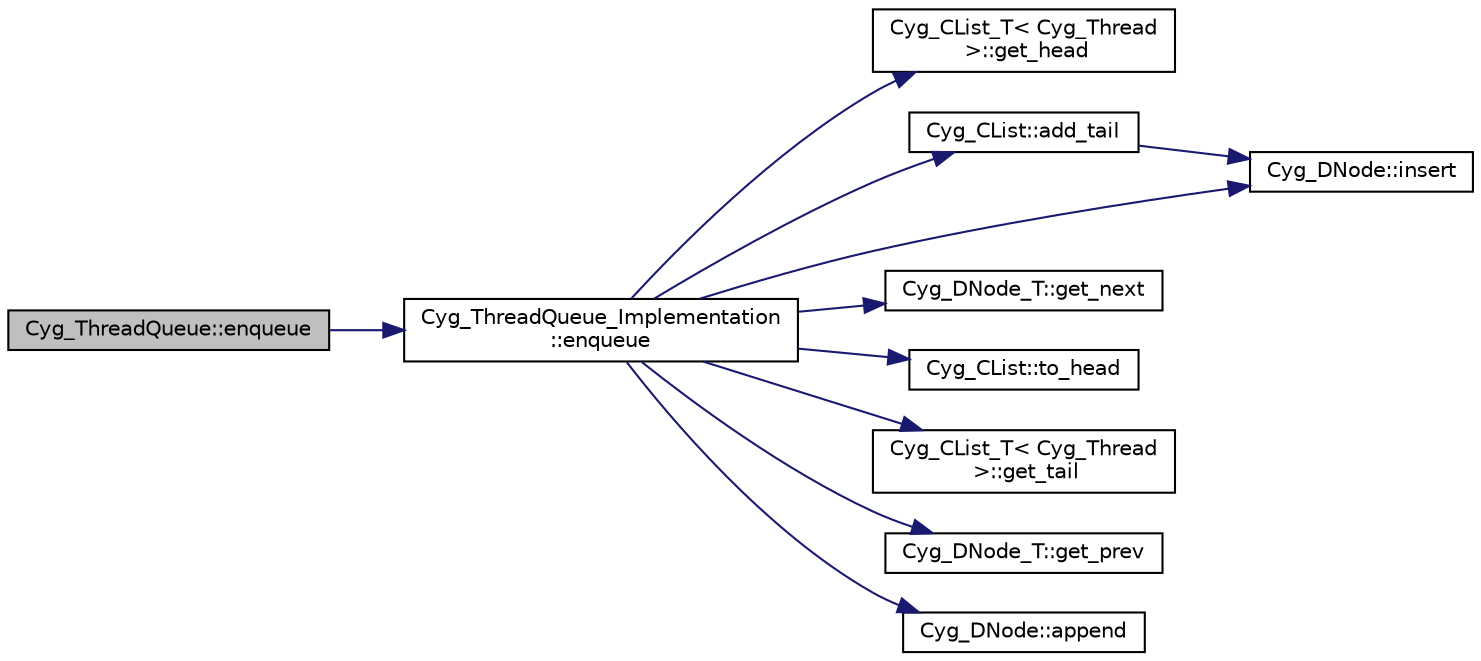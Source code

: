 digraph "Cyg_ThreadQueue::enqueue"
{
  edge [fontname="Helvetica",fontsize="10",labelfontname="Helvetica",labelfontsize="10"];
  node [fontname="Helvetica",fontsize="10",shape=record];
  rankdir="LR";
  Node1 [label="Cyg_ThreadQueue::enqueue",height=0.2,width=0.4,color="black", fillcolor="grey75", style="filled" fontcolor="black"];
  Node1 -> Node2 [color="midnightblue",fontsize="10",style="solid",fontname="Helvetica"];
  Node2 [label="Cyg_ThreadQueue_Implementation\l::enqueue",height=0.2,width=0.4,color="black", fillcolor="white", style="filled",URL="$class_cyg___thread_queue___implementation.html#a8ddfaba28e55464dfb8e34159e1298b9"];
  Node2 -> Node3 [color="midnightblue",fontsize="10",style="solid",fontname="Helvetica"];
  Node3 [label="Cyg_CList_T\< Cyg_Thread\l \>::get_head",height=0.2,width=0.4,color="black", fillcolor="white", style="filled",URL="$class_cyg___c_list___t.html#a8a550e09751307bcc988ffa2f0a03c36"];
  Node2 -> Node4 [color="midnightblue",fontsize="10",style="solid",fontname="Helvetica"];
  Node4 [label="Cyg_CList::add_tail",height=0.2,width=0.4,color="black", fillcolor="white", style="filled",URL="$class_cyg___c_list.html#a5b78ee573df448e713d5547f35853c8b"];
  Node4 -> Node5 [color="midnightblue",fontsize="10",style="solid",fontname="Helvetica"];
  Node5 [label="Cyg_DNode::insert",height=0.2,width=0.4,color="black", fillcolor="white", style="filled",URL="$class_cyg___d_node.html#af06f745246ea0f74a57135e192b19108"];
  Node2 -> Node6 [color="midnightblue",fontsize="10",style="solid",fontname="Helvetica"];
  Node6 [label="Cyg_DNode_T::get_next",height=0.2,width=0.4,color="black", fillcolor="white", style="filled",URL="$class_cyg___d_node___t.html#a32e05c3124e76f4cc399e71dc6e3f9f9"];
  Node2 -> Node5 [color="midnightblue",fontsize="10",style="solid",fontname="Helvetica"];
  Node2 -> Node7 [color="midnightblue",fontsize="10",style="solid",fontname="Helvetica"];
  Node7 [label="Cyg_CList::to_head",height=0.2,width=0.4,color="black", fillcolor="white", style="filled",URL="$class_cyg___c_list.html#a49955e2ef36e73238c4dc2098c581ee0"];
  Node2 -> Node8 [color="midnightblue",fontsize="10",style="solid",fontname="Helvetica"];
  Node8 [label="Cyg_CList_T\< Cyg_Thread\l \>::get_tail",height=0.2,width=0.4,color="black", fillcolor="white", style="filled",URL="$class_cyg___c_list___t.html#ae079cd7a966bd4d77c3f20bc92948468"];
  Node2 -> Node9 [color="midnightblue",fontsize="10",style="solid",fontname="Helvetica"];
  Node9 [label="Cyg_DNode_T::get_prev",height=0.2,width=0.4,color="black", fillcolor="white", style="filled",URL="$class_cyg___d_node___t.html#afda5008db2c97caf6d1a9f7169c08474"];
  Node2 -> Node10 [color="midnightblue",fontsize="10",style="solid",fontname="Helvetica"];
  Node10 [label="Cyg_DNode::append",height=0.2,width=0.4,color="black", fillcolor="white", style="filled",URL="$class_cyg___d_node.html#a857188efb220e7be7c4b3cc3398f2dd8"];
}
